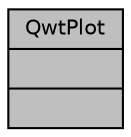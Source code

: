 digraph "QwtPlot"
{
 // LATEX_PDF_SIZE
  bgcolor="transparent";
  edge [fontname="Helvetica",fontsize="10",labelfontname="Helvetica",labelfontsize="10"];
  node [fontname="Helvetica",fontsize="10",shape=record];
  Node1 [label="{QwtPlot\n||}",height=0.2,width=0.4,color="black", fillcolor="grey75", style="filled", fontcolor="black",tooltip=" "];
}

